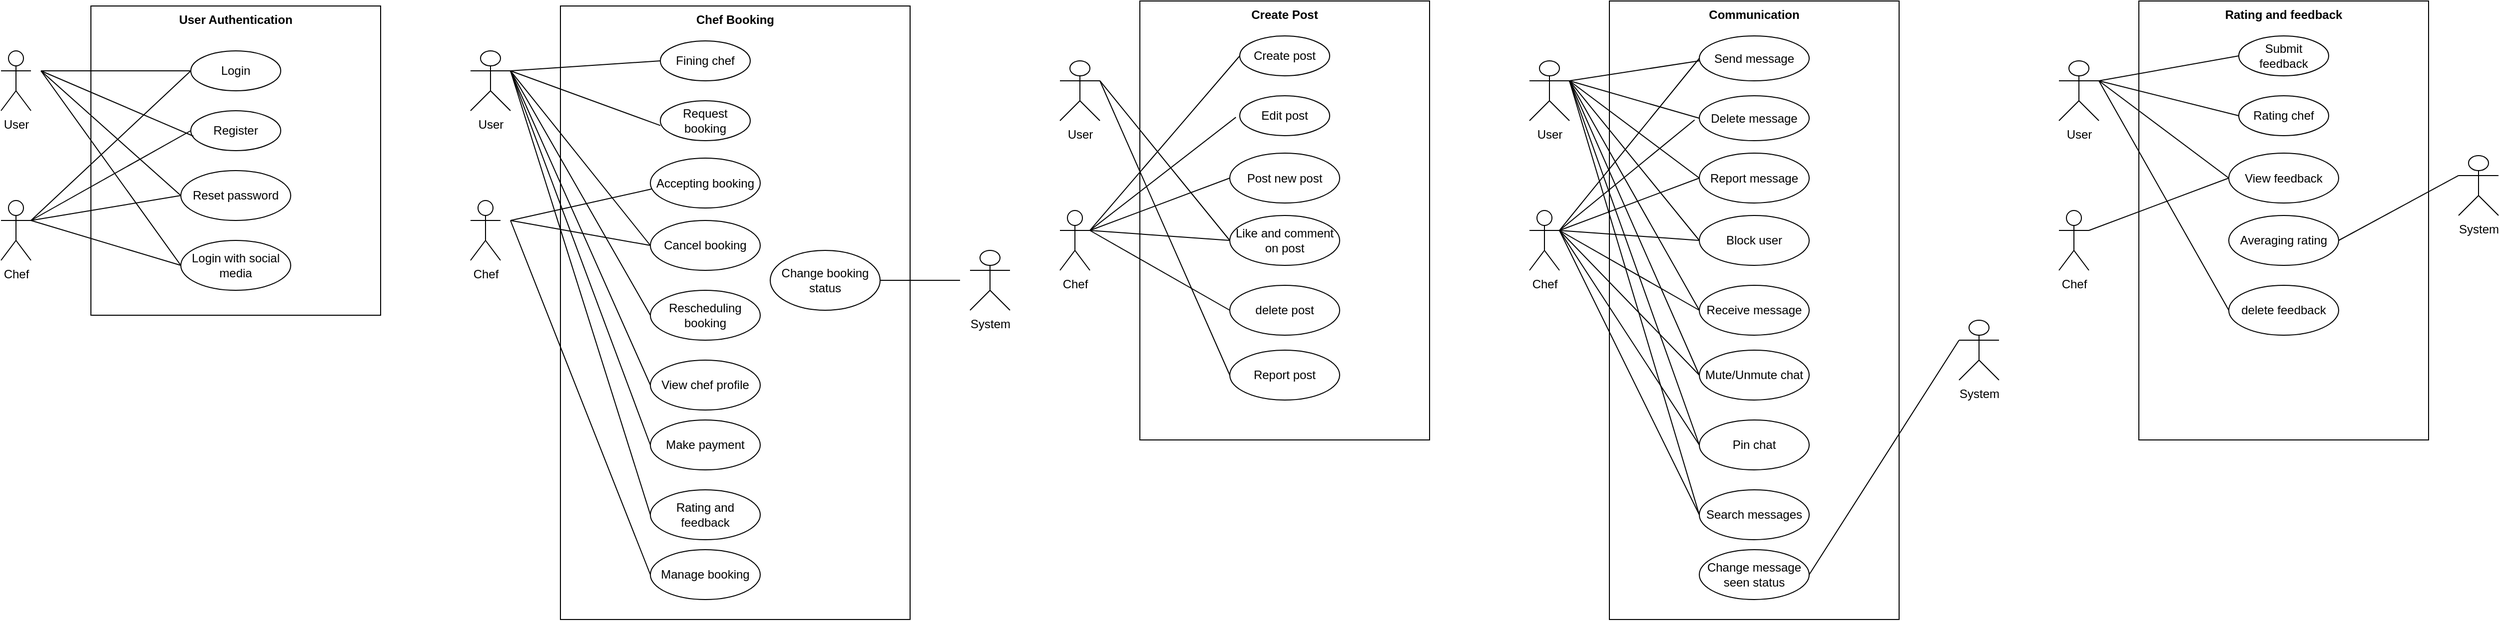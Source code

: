 <mxfile version="22.0.4" type="github">
  <diagram name="Page-1" id="X_IS5OQpGwMDQToJzZf-">
    <mxGraphModel dx="1314" dy="793" grid="1" gridSize="10" guides="1" tooltips="1" connect="1" arrows="1" fold="1" page="1" pageScale="1" pageWidth="3300" pageHeight="4681" background="#ffffff" math="0" shadow="0">
      <root>
        <mxCell id="0" />
        <mxCell id="1" parent="0" />
        <mxCell id="QWXdeelTslBIVpJSP7KH-3" value="User Authentication" style="shape=rect;html=1;verticalAlign=top;fontStyle=1;whiteSpace=wrap;align=center;" vertex="1" parent="1">
          <mxGeometry x="300" y="85" width="290" height="310" as="geometry" />
        </mxCell>
        <mxCell id="QWXdeelTslBIVpJSP7KH-2" value="Login" style="ellipse;whiteSpace=wrap;html=1;" vertex="1" parent="1">
          <mxGeometry x="400" y="130" width="90" height="40" as="geometry" />
        </mxCell>
        <mxCell id="QWXdeelTslBIVpJSP7KH-4" value="Register" style="ellipse;whiteSpace=wrap;html=1;" vertex="1" parent="1">
          <mxGeometry x="400" y="190" width="90" height="40" as="geometry" />
        </mxCell>
        <mxCell id="QWXdeelTslBIVpJSP7KH-5" value="Reset password" style="ellipse;whiteSpace=wrap;html=1;" vertex="1" parent="1">
          <mxGeometry x="390" y="250" width="110" height="50" as="geometry" />
        </mxCell>
        <mxCell id="QWXdeelTslBIVpJSP7KH-6" value="Login with social media" style="ellipse;whiteSpace=wrap;html=1;" vertex="1" parent="1">
          <mxGeometry x="390" y="320" width="110" height="50" as="geometry" />
        </mxCell>
        <mxCell id="QWXdeelTslBIVpJSP7KH-7" value="User" style="shape=umlActor;html=1;verticalLabelPosition=bottom;verticalAlign=top;align=center;" vertex="1" parent="1">
          <mxGeometry x="210" y="130" width="30" height="60" as="geometry" />
        </mxCell>
        <mxCell id="QWXdeelTslBIVpJSP7KH-8" value="Chef" style="shape=umlActor;html=1;verticalLabelPosition=bottom;verticalAlign=top;align=center;" vertex="1" parent="1">
          <mxGeometry x="210" y="280" width="30" height="60" as="geometry" />
        </mxCell>
        <mxCell id="QWXdeelTslBIVpJSP7KH-10" value="" style="edgeStyle=none;html=1;endArrow=none;verticalAlign=bottom;rounded=0;entryX=0;entryY=0.5;entryDx=0;entryDy=0;" edge="1" parent="1" target="QWXdeelTslBIVpJSP7KH-2">
          <mxGeometry width="160" relative="1" as="geometry">
            <mxPoint x="250" y="150" as="sourcePoint" />
            <mxPoint x="390" y="150" as="targetPoint" />
          </mxGeometry>
        </mxCell>
        <mxCell id="QWXdeelTslBIVpJSP7KH-11" value="" style="edgeStyle=none;html=1;endArrow=none;verticalAlign=bottom;rounded=0;entryX=0.029;entryY=0.637;entryDx=0;entryDy=0;entryPerimeter=0;" edge="1" parent="1" target="QWXdeelTslBIVpJSP7KH-4">
          <mxGeometry width="160" relative="1" as="geometry">
            <mxPoint x="250" y="150" as="sourcePoint" />
            <mxPoint x="410" y="160" as="targetPoint" />
          </mxGeometry>
        </mxCell>
        <mxCell id="QWXdeelTslBIVpJSP7KH-12" value="" style="edgeStyle=none;html=1;endArrow=none;verticalAlign=bottom;rounded=0;entryX=0;entryY=0.5;entryDx=0;entryDy=0;" edge="1" parent="1" target="QWXdeelTslBIVpJSP7KH-5">
          <mxGeometry width="160" relative="1" as="geometry">
            <mxPoint x="250" y="150" as="sourcePoint" />
            <mxPoint x="403" y="225" as="targetPoint" />
          </mxGeometry>
        </mxCell>
        <mxCell id="QWXdeelTslBIVpJSP7KH-13" value="" style="edgeStyle=none;html=1;endArrow=none;verticalAlign=bottom;rounded=0;entryX=0;entryY=0.5;entryDx=0;entryDy=0;" edge="1" parent="1" target="QWXdeelTslBIVpJSP7KH-6">
          <mxGeometry width="160" relative="1" as="geometry">
            <mxPoint x="250" y="150" as="sourcePoint" />
            <mxPoint x="400" y="285" as="targetPoint" />
          </mxGeometry>
        </mxCell>
        <mxCell id="QWXdeelTslBIVpJSP7KH-15" value="" style="edgeStyle=none;html=1;endArrow=none;verticalAlign=bottom;rounded=0;exitX=1;exitY=0.333;exitDx=0;exitDy=0;exitPerimeter=0;entryX=0;entryY=0.5;entryDx=0;entryDy=0;" edge="1" parent="1" source="QWXdeelTslBIVpJSP7KH-8" target="QWXdeelTslBIVpJSP7KH-2">
          <mxGeometry width="160" relative="1" as="geometry">
            <mxPoint x="350" y="250" as="sourcePoint" />
            <mxPoint x="510" y="250" as="targetPoint" />
          </mxGeometry>
        </mxCell>
        <mxCell id="QWXdeelTslBIVpJSP7KH-16" value="" style="edgeStyle=none;html=1;endArrow=none;verticalAlign=bottom;rounded=0;" edge="1" parent="1">
          <mxGeometry width="160" relative="1" as="geometry">
            <mxPoint x="240" y="300" as="sourcePoint" />
            <mxPoint x="400" y="210" as="targetPoint" />
          </mxGeometry>
        </mxCell>
        <mxCell id="QWXdeelTslBIVpJSP7KH-17" value="" style="edgeStyle=none;html=1;endArrow=none;verticalAlign=bottom;rounded=0;entryX=0;entryY=0.5;entryDx=0;entryDy=0;exitX=1;exitY=0.333;exitDx=0;exitDy=0;exitPerimeter=0;" edge="1" parent="1" source="QWXdeelTslBIVpJSP7KH-8" target="QWXdeelTslBIVpJSP7KH-5">
          <mxGeometry width="160" relative="1" as="geometry">
            <mxPoint x="250" y="310" as="sourcePoint" />
            <mxPoint x="410" y="220" as="targetPoint" />
          </mxGeometry>
        </mxCell>
        <mxCell id="QWXdeelTslBIVpJSP7KH-18" value="" style="edgeStyle=none;html=1;endArrow=none;verticalAlign=bottom;rounded=0;entryX=0;entryY=0.5;entryDx=0;entryDy=0;" edge="1" parent="1" target="QWXdeelTslBIVpJSP7KH-6">
          <mxGeometry width="160" relative="1" as="geometry">
            <mxPoint x="240" y="300" as="sourcePoint" />
            <mxPoint x="400" y="285" as="targetPoint" />
          </mxGeometry>
        </mxCell>
        <mxCell id="QWXdeelTslBIVpJSP7KH-19" value="Chef Booking" style="shape=rect;html=1;verticalAlign=top;fontStyle=1;whiteSpace=wrap;align=center;" vertex="1" parent="1">
          <mxGeometry x="770" y="85" width="350" height="615" as="geometry" />
        </mxCell>
        <mxCell id="QWXdeelTslBIVpJSP7KH-20" value="Fining chef" style="ellipse;whiteSpace=wrap;html=1;" vertex="1" parent="1">
          <mxGeometry x="870" y="120" width="90" height="40" as="geometry" />
        </mxCell>
        <mxCell id="QWXdeelTslBIVpJSP7KH-21" value="Request booking" style="ellipse;whiteSpace=wrap;html=1;" vertex="1" parent="1">
          <mxGeometry x="870" y="180" width="90" height="40" as="geometry" />
        </mxCell>
        <mxCell id="QWXdeelTslBIVpJSP7KH-22" value="Accepting booking" style="ellipse;whiteSpace=wrap;html=1;" vertex="1" parent="1">
          <mxGeometry x="860" y="237.5" width="110" height="50" as="geometry" />
        </mxCell>
        <mxCell id="QWXdeelTslBIVpJSP7KH-23" value="Cancel booking" style="ellipse;whiteSpace=wrap;html=1;" vertex="1" parent="1">
          <mxGeometry x="860" y="300" width="110" height="50" as="geometry" />
        </mxCell>
        <mxCell id="QWXdeelTslBIVpJSP7KH-24" value="User" style="shape=umlActor;html=1;verticalLabelPosition=bottom;verticalAlign=top;align=center;" vertex="1" parent="1">
          <mxGeometry x="680" y="130" width="40" height="60" as="geometry" />
        </mxCell>
        <mxCell id="QWXdeelTslBIVpJSP7KH-25" value="Chef" style="shape=umlActor;html=1;verticalLabelPosition=bottom;verticalAlign=top;align=center;" vertex="1" parent="1">
          <mxGeometry x="680" y="280" width="30" height="60" as="geometry" />
        </mxCell>
        <mxCell id="QWXdeelTslBIVpJSP7KH-34" value="Rescheduling booking" style="ellipse;whiteSpace=wrap;html=1;" vertex="1" parent="1">
          <mxGeometry x="860" y="370" width="110" height="50" as="geometry" />
        </mxCell>
        <mxCell id="QWXdeelTslBIVpJSP7KH-41" value="" style="edgeStyle=none;html=1;endArrow=none;verticalAlign=bottom;rounded=0;exitX=1;exitY=0.333;exitDx=0;exitDy=0;exitPerimeter=0;entryX=0;entryY=0.5;entryDx=0;entryDy=0;" edge="1" parent="1" source="QWXdeelTslBIVpJSP7KH-24" target="QWXdeelTslBIVpJSP7KH-20">
          <mxGeometry width="160" relative="1" as="geometry">
            <mxPoint x="850" y="310" as="sourcePoint" />
            <mxPoint x="1010" y="310" as="targetPoint" />
          </mxGeometry>
        </mxCell>
        <mxCell id="QWXdeelTslBIVpJSP7KH-42" value="" style="edgeStyle=none;html=1;endArrow=none;verticalAlign=bottom;rounded=0;entryX=0;entryY=0.621;entryDx=0;entryDy=0;entryPerimeter=0;" edge="1" parent="1" target="QWXdeelTslBIVpJSP7KH-21">
          <mxGeometry width="160" relative="1" as="geometry">
            <mxPoint x="720" y="150" as="sourcePoint" />
            <mxPoint x="880" y="150" as="targetPoint" />
          </mxGeometry>
        </mxCell>
        <mxCell id="QWXdeelTslBIVpJSP7KH-43" value="" style="edgeStyle=none;html=1;endArrow=none;verticalAlign=bottom;rounded=0;entryX=0;entryY=0.5;entryDx=0;entryDy=0;exitX=1;exitY=0.333;exitDx=0;exitDy=0;exitPerimeter=0;" edge="1" parent="1" source="QWXdeelTslBIVpJSP7KH-24" target="QWXdeelTslBIVpJSP7KH-23">
          <mxGeometry width="160" relative="1" as="geometry">
            <mxPoint x="730" y="160" as="sourcePoint" />
            <mxPoint x="880" y="215" as="targetPoint" />
          </mxGeometry>
        </mxCell>
        <mxCell id="QWXdeelTslBIVpJSP7KH-44" value="" style="edgeStyle=none;html=1;endArrow=none;verticalAlign=bottom;rounded=0;entryX=0;entryY=0.5;entryDx=0;entryDy=0;" edge="1" parent="1" target="QWXdeelTslBIVpJSP7KH-34">
          <mxGeometry width="160" relative="1" as="geometry">
            <mxPoint x="720" y="150" as="sourcePoint" />
            <mxPoint x="870" y="335" as="targetPoint" />
          </mxGeometry>
        </mxCell>
        <mxCell id="QWXdeelTslBIVpJSP7KH-45" value="" style="edgeStyle=none;html=1;endArrow=none;verticalAlign=bottom;rounded=0;entryX=0.01;entryY=0.621;entryDx=0;entryDy=0;entryPerimeter=0;" edge="1" parent="1" target="QWXdeelTslBIVpJSP7KH-22">
          <mxGeometry width="160" relative="1" as="geometry">
            <mxPoint x="720" y="300" as="sourcePoint" />
            <mxPoint x="1010" y="310" as="targetPoint" />
          </mxGeometry>
        </mxCell>
        <mxCell id="QWXdeelTslBIVpJSP7KH-46" value="" style="edgeStyle=none;html=1;endArrow=none;verticalAlign=bottom;rounded=0;entryX=0;entryY=0.5;entryDx=0;entryDy=0;" edge="1" parent="1" target="QWXdeelTslBIVpJSP7KH-23">
          <mxGeometry width="160" relative="1" as="geometry">
            <mxPoint x="720" y="300" as="sourcePoint" />
            <mxPoint x="871" y="279" as="targetPoint" />
          </mxGeometry>
        </mxCell>
        <mxCell id="QWXdeelTslBIVpJSP7KH-47" value="Create Post" style="shape=rect;html=1;verticalAlign=top;fontStyle=1;whiteSpace=wrap;align=center;" vertex="1" parent="1">
          <mxGeometry x="1350" y="80" width="290" height="440" as="geometry" />
        </mxCell>
        <mxCell id="QWXdeelTslBIVpJSP7KH-48" value="Create post" style="ellipse;whiteSpace=wrap;html=1;" vertex="1" parent="1">
          <mxGeometry x="1450" y="115" width="90" height="40" as="geometry" />
        </mxCell>
        <mxCell id="QWXdeelTslBIVpJSP7KH-49" value="Edit post" style="ellipse;whiteSpace=wrap;html=1;" vertex="1" parent="1">
          <mxGeometry x="1450" y="175" width="90" height="40" as="geometry" />
        </mxCell>
        <mxCell id="QWXdeelTslBIVpJSP7KH-50" value="Post new post" style="ellipse;whiteSpace=wrap;html=1;" vertex="1" parent="1">
          <mxGeometry x="1440" y="232.5" width="110" height="50" as="geometry" />
        </mxCell>
        <mxCell id="QWXdeelTslBIVpJSP7KH-51" value="Like and comment on post" style="ellipse;whiteSpace=wrap;html=1;" vertex="1" parent="1">
          <mxGeometry x="1440" y="295" width="110" height="50" as="geometry" />
        </mxCell>
        <mxCell id="QWXdeelTslBIVpJSP7KH-54" value="delete post" style="ellipse;whiteSpace=wrap;html=1;" vertex="1" parent="1">
          <mxGeometry x="1440" y="365" width="110" height="50" as="geometry" />
        </mxCell>
        <mxCell id="QWXdeelTslBIVpJSP7KH-62" value="View chef profile" style="ellipse;whiteSpace=wrap;html=1;" vertex="1" parent="1">
          <mxGeometry x="860" y="440" width="110" height="50" as="geometry" />
        </mxCell>
        <mxCell id="QWXdeelTslBIVpJSP7KH-63" value="Make payment" style="ellipse;whiteSpace=wrap;html=1;" vertex="1" parent="1">
          <mxGeometry x="860" y="500" width="110" height="50" as="geometry" />
        </mxCell>
        <mxCell id="QWXdeelTslBIVpJSP7KH-64" value="Rating and feedback" style="ellipse;whiteSpace=wrap;html=1;" vertex="1" parent="1">
          <mxGeometry x="860" y="570" width="110" height="50" as="geometry" />
        </mxCell>
        <mxCell id="QWXdeelTslBIVpJSP7KH-65" value="" style="edgeStyle=none;html=1;endArrow=none;verticalAlign=bottom;rounded=0;entryX=0;entryY=0.5;entryDx=0;entryDy=0;" edge="1" parent="1" target="QWXdeelTslBIVpJSP7KH-62">
          <mxGeometry width="160" relative="1" as="geometry">
            <mxPoint x="720" y="150" as="sourcePoint" />
            <mxPoint x="870" y="405" as="targetPoint" />
          </mxGeometry>
        </mxCell>
        <mxCell id="QWXdeelTslBIVpJSP7KH-66" value="" style="edgeStyle=none;html=1;endArrow=none;verticalAlign=bottom;rounded=0;entryX=0;entryY=0.5;entryDx=0;entryDy=0;" edge="1" parent="1" target="QWXdeelTslBIVpJSP7KH-63">
          <mxGeometry width="160" relative="1" as="geometry">
            <mxPoint x="720" y="150" as="sourcePoint" />
            <mxPoint x="870" y="475" as="targetPoint" />
          </mxGeometry>
        </mxCell>
        <mxCell id="QWXdeelTslBIVpJSP7KH-67" value="" style="edgeStyle=none;html=1;endArrow=none;verticalAlign=bottom;rounded=0;entryX=0;entryY=0.5;entryDx=0;entryDy=0;" edge="1" parent="1" target="QWXdeelTslBIVpJSP7KH-64">
          <mxGeometry width="160" relative="1" as="geometry">
            <mxPoint x="720" y="150" as="sourcePoint" />
            <mxPoint x="870" y="535" as="targetPoint" />
          </mxGeometry>
        </mxCell>
        <mxCell id="QWXdeelTslBIVpJSP7KH-68" value="Manage booking" style="ellipse;whiteSpace=wrap;html=1;" vertex="1" parent="1">
          <mxGeometry x="860" y="630" width="110" height="50" as="geometry" />
        </mxCell>
        <mxCell id="QWXdeelTslBIVpJSP7KH-69" value="" style="edgeStyle=none;html=1;endArrow=none;verticalAlign=bottom;rounded=0;entryX=0;entryY=0.5;entryDx=0;entryDy=0;" edge="1" parent="1" target="QWXdeelTslBIVpJSP7KH-68">
          <mxGeometry width="160" relative="1" as="geometry">
            <mxPoint x="720" y="300" as="sourcePoint" />
            <mxPoint x="870" y="335" as="targetPoint" />
          </mxGeometry>
        </mxCell>
        <mxCell id="QWXdeelTslBIVpJSP7KH-72" value="Change booking status" style="ellipse;whiteSpace=wrap;html=1;" vertex="1" parent="1">
          <mxGeometry x="980" y="330" width="110" height="60" as="geometry" />
        </mxCell>
        <mxCell id="QWXdeelTslBIVpJSP7KH-73" value="System" style="shape=umlActor;html=1;verticalLabelPosition=bottom;verticalAlign=top;align=center;" vertex="1" parent="1">
          <mxGeometry x="1180" y="330" width="40" height="60" as="geometry" />
        </mxCell>
        <mxCell id="QWXdeelTslBIVpJSP7KH-75" value="" style="edgeStyle=none;html=1;endArrow=none;verticalAlign=bottom;rounded=0;exitX=1;exitY=0.5;exitDx=0;exitDy=0;" edge="1" parent="1" source="QWXdeelTslBIVpJSP7KH-72">
          <mxGeometry width="160" relative="1" as="geometry">
            <mxPoint x="1060" y="480" as="sourcePoint" />
            <mxPoint x="1170" y="360" as="targetPoint" />
          </mxGeometry>
        </mxCell>
        <mxCell id="QWXdeelTslBIVpJSP7KH-78" value="User" style="shape=umlActor;html=1;verticalLabelPosition=bottom;verticalAlign=top;align=center;" vertex="1" parent="1">
          <mxGeometry x="1270" y="140" width="40" height="60" as="geometry" />
        </mxCell>
        <mxCell id="QWXdeelTslBIVpJSP7KH-79" value="Chef" style="shape=umlActor;html=1;verticalLabelPosition=bottom;verticalAlign=top;align=center;" vertex="1" parent="1">
          <mxGeometry x="1270" y="290" width="30" height="60" as="geometry" />
        </mxCell>
        <mxCell id="QWXdeelTslBIVpJSP7KH-80" value="" style="edgeStyle=none;html=1;endArrow=none;verticalAlign=bottom;rounded=0;exitX=1;exitY=0.333;exitDx=0;exitDy=0;exitPerimeter=0;entryX=0;entryY=0.5;entryDx=0;entryDy=0;" edge="1" parent="1" source="QWXdeelTslBIVpJSP7KH-79" target="QWXdeelTslBIVpJSP7KH-48">
          <mxGeometry width="160" relative="1" as="geometry">
            <mxPoint x="1330" y="310" as="sourcePoint" />
            <mxPoint x="1490" y="310" as="targetPoint" />
          </mxGeometry>
        </mxCell>
        <mxCell id="QWXdeelTslBIVpJSP7KH-81" value="" style="edgeStyle=none;html=1;endArrow=none;verticalAlign=bottom;rounded=0;exitX=1;exitY=0.333;exitDx=0;exitDy=0;exitPerimeter=0;entryX=-0.043;entryY=0.539;entryDx=0;entryDy=0;entryPerimeter=0;" edge="1" parent="1" source="QWXdeelTslBIVpJSP7KH-79" target="QWXdeelTslBIVpJSP7KH-49">
          <mxGeometry width="160" relative="1" as="geometry">
            <mxPoint x="1310" y="320" as="sourcePoint" />
            <mxPoint x="1460" y="145" as="targetPoint" />
          </mxGeometry>
        </mxCell>
        <mxCell id="QWXdeelTslBIVpJSP7KH-82" value="" style="edgeStyle=none;html=1;endArrow=none;verticalAlign=bottom;rounded=0;exitX=1;exitY=0.333;exitDx=0;exitDy=0;exitPerimeter=0;entryX=0;entryY=0.5;entryDx=0;entryDy=0;" edge="1" parent="1" source="QWXdeelTslBIVpJSP7KH-79" target="QWXdeelTslBIVpJSP7KH-50">
          <mxGeometry width="160" relative="1" as="geometry">
            <mxPoint x="1320" y="330" as="sourcePoint" />
            <mxPoint x="1456" y="207" as="targetPoint" />
          </mxGeometry>
        </mxCell>
        <mxCell id="QWXdeelTslBIVpJSP7KH-83" value="" style="edgeStyle=none;html=1;endArrow=none;verticalAlign=bottom;rounded=0;exitX=1;exitY=0.333;exitDx=0;exitDy=0;exitPerimeter=0;entryX=0;entryY=0.5;entryDx=0;entryDy=0;" edge="1" parent="1" source="QWXdeelTslBIVpJSP7KH-79" target="QWXdeelTslBIVpJSP7KH-51">
          <mxGeometry width="160" relative="1" as="geometry">
            <mxPoint x="1330" y="340" as="sourcePoint" />
            <mxPoint x="1450" y="268" as="targetPoint" />
          </mxGeometry>
        </mxCell>
        <mxCell id="QWXdeelTslBIVpJSP7KH-84" value="" style="edgeStyle=none;html=1;endArrow=none;verticalAlign=bottom;rounded=0;entryX=0;entryY=0.5;entryDx=0;entryDy=0;" edge="1" parent="1" target="QWXdeelTslBIVpJSP7KH-54">
          <mxGeometry width="160" relative="1" as="geometry">
            <mxPoint x="1300" y="310" as="sourcePoint" />
            <mxPoint x="1450" y="330" as="targetPoint" />
          </mxGeometry>
        </mxCell>
        <mxCell id="QWXdeelTslBIVpJSP7KH-85" value="Report post" style="ellipse;whiteSpace=wrap;html=1;" vertex="1" parent="1">
          <mxGeometry x="1440" y="430" width="110" height="50" as="geometry" />
        </mxCell>
        <mxCell id="QWXdeelTslBIVpJSP7KH-86" value="" style="edgeStyle=none;html=1;endArrow=none;verticalAlign=bottom;rounded=0;exitX=1;exitY=0.333;exitDx=0;exitDy=0;exitPerimeter=0;" edge="1" parent="1" source="QWXdeelTslBIVpJSP7KH-78">
          <mxGeometry width="160" relative="1" as="geometry">
            <mxPoint x="1330" y="360" as="sourcePoint" />
            <mxPoint x="1440" y="320" as="targetPoint" />
          </mxGeometry>
        </mxCell>
        <mxCell id="QWXdeelTslBIVpJSP7KH-87" value="" style="edgeStyle=none;html=1;endArrow=none;verticalAlign=bottom;rounded=0;entryX=0;entryY=0.5;entryDx=0;entryDy=0;" edge="1" parent="1" target="QWXdeelTslBIVpJSP7KH-85">
          <mxGeometry width="160" relative="1" as="geometry">
            <mxPoint x="1310" y="160" as="sourcePoint" />
            <mxPoint x="1450" y="330" as="targetPoint" />
          </mxGeometry>
        </mxCell>
        <mxCell id="QWXdeelTslBIVpJSP7KH-88" value="Communication" style="shape=rect;html=1;verticalAlign=top;fontStyle=1;whiteSpace=wrap;align=center;" vertex="1" parent="1">
          <mxGeometry x="1820" y="80" width="290" height="620" as="geometry" />
        </mxCell>
        <mxCell id="QWXdeelTslBIVpJSP7KH-89" value="Send message" style="ellipse;whiteSpace=wrap;html=1;" vertex="1" parent="1">
          <mxGeometry x="1910" y="115" width="110" height="45" as="geometry" />
        </mxCell>
        <mxCell id="QWXdeelTslBIVpJSP7KH-90" value="Delete message" style="ellipse;whiteSpace=wrap;html=1;" vertex="1" parent="1">
          <mxGeometry x="1910" y="175" width="110" height="45" as="geometry" />
        </mxCell>
        <mxCell id="QWXdeelTslBIVpJSP7KH-91" value="Report message" style="ellipse;whiteSpace=wrap;html=1;" vertex="1" parent="1">
          <mxGeometry x="1910" y="232.5" width="110" height="50" as="geometry" />
        </mxCell>
        <mxCell id="QWXdeelTslBIVpJSP7KH-92" value="Block user" style="ellipse;whiteSpace=wrap;html=1;" vertex="1" parent="1">
          <mxGeometry x="1910" y="295" width="110" height="50" as="geometry" />
        </mxCell>
        <mxCell id="QWXdeelTslBIVpJSP7KH-93" value="Receive message" style="ellipse;whiteSpace=wrap;html=1;" vertex="1" parent="1">
          <mxGeometry x="1910" y="365" width="110" height="50" as="geometry" />
        </mxCell>
        <mxCell id="QWXdeelTslBIVpJSP7KH-94" value="User" style="shape=umlActor;html=1;verticalLabelPosition=bottom;verticalAlign=top;align=center;" vertex="1" parent="1">
          <mxGeometry x="1740" y="140" width="40" height="60" as="geometry" />
        </mxCell>
        <mxCell id="QWXdeelTslBIVpJSP7KH-95" value="Chef" style="shape=umlActor;html=1;verticalLabelPosition=bottom;verticalAlign=top;align=center;" vertex="1" parent="1">
          <mxGeometry x="1740" y="290" width="30" height="60" as="geometry" />
        </mxCell>
        <mxCell id="QWXdeelTslBIVpJSP7KH-96" value="" style="edgeStyle=none;html=1;endArrow=none;verticalAlign=bottom;rounded=0;exitX=1;exitY=0.333;exitDx=0;exitDy=0;exitPerimeter=0;entryX=0;entryY=0.5;entryDx=0;entryDy=0;" edge="1" parent="1" source="QWXdeelTslBIVpJSP7KH-95" target="QWXdeelTslBIVpJSP7KH-89">
          <mxGeometry width="160" relative="1" as="geometry">
            <mxPoint x="1800" y="310" as="sourcePoint" />
            <mxPoint x="1960" y="310" as="targetPoint" />
          </mxGeometry>
        </mxCell>
        <mxCell id="QWXdeelTslBIVpJSP7KH-97" value="" style="edgeStyle=none;html=1;endArrow=none;verticalAlign=bottom;rounded=0;exitX=1;exitY=0.333;exitDx=0;exitDy=0;exitPerimeter=0;entryX=-0.043;entryY=0.539;entryDx=0;entryDy=0;entryPerimeter=0;" edge="1" parent="1" source="QWXdeelTslBIVpJSP7KH-95" target="QWXdeelTslBIVpJSP7KH-90">
          <mxGeometry width="160" relative="1" as="geometry">
            <mxPoint x="1780" y="320" as="sourcePoint" />
            <mxPoint x="1930" y="145" as="targetPoint" />
          </mxGeometry>
        </mxCell>
        <mxCell id="QWXdeelTslBIVpJSP7KH-98" value="" style="edgeStyle=none;html=1;endArrow=none;verticalAlign=bottom;rounded=0;exitX=1;exitY=0.333;exitDx=0;exitDy=0;exitPerimeter=0;entryX=0;entryY=0.5;entryDx=0;entryDy=0;" edge="1" parent="1" source="QWXdeelTslBIVpJSP7KH-95" target="QWXdeelTslBIVpJSP7KH-91">
          <mxGeometry width="160" relative="1" as="geometry">
            <mxPoint x="1790" y="330" as="sourcePoint" />
            <mxPoint x="1926" y="207" as="targetPoint" />
          </mxGeometry>
        </mxCell>
        <mxCell id="QWXdeelTslBIVpJSP7KH-99" value="" style="edgeStyle=none;html=1;endArrow=none;verticalAlign=bottom;rounded=0;exitX=1;exitY=0.333;exitDx=0;exitDy=0;exitPerimeter=0;entryX=0;entryY=0.5;entryDx=0;entryDy=0;" edge="1" parent="1" source="QWXdeelTslBIVpJSP7KH-95" target="QWXdeelTslBIVpJSP7KH-92">
          <mxGeometry width="160" relative="1" as="geometry">
            <mxPoint x="1800" y="340" as="sourcePoint" />
            <mxPoint x="1920" y="268" as="targetPoint" />
          </mxGeometry>
        </mxCell>
        <mxCell id="QWXdeelTslBIVpJSP7KH-100" value="" style="edgeStyle=none;html=1;endArrow=none;verticalAlign=bottom;rounded=0;entryX=0;entryY=0.5;entryDx=0;entryDy=0;" edge="1" parent="1" target="QWXdeelTslBIVpJSP7KH-93">
          <mxGeometry width="160" relative="1" as="geometry">
            <mxPoint x="1770" y="310" as="sourcePoint" />
            <mxPoint x="1920" y="330" as="targetPoint" />
          </mxGeometry>
        </mxCell>
        <mxCell id="QWXdeelTslBIVpJSP7KH-101" value="Mute/Unmute chat" style="ellipse;whiteSpace=wrap;html=1;" vertex="1" parent="1">
          <mxGeometry x="1910" y="430" width="110" height="50" as="geometry" />
        </mxCell>
        <mxCell id="QWXdeelTslBIVpJSP7KH-102" value="" style="edgeStyle=none;html=1;endArrow=none;verticalAlign=bottom;rounded=0;exitX=1;exitY=0.333;exitDx=0;exitDy=0;exitPerimeter=0;" edge="1" parent="1" source="QWXdeelTslBIVpJSP7KH-94">
          <mxGeometry width="160" relative="1" as="geometry">
            <mxPoint x="1800" y="360" as="sourcePoint" />
            <mxPoint x="1910" y="320" as="targetPoint" />
          </mxGeometry>
        </mxCell>
        <mxCell id="QWXdeelTslBIVpJSP7KH-103" value="" style="edgeStyle=none;html=1;endArrow=none;verticalAlign=bottom;rounded=0;entryX=0;entryY=0.5;entryDx=0;entryDy=0;" edge="1" parent="1" target="QWXdeelTslBIVpJSP7KH-101">
          <mxGeometry width="160" relative="1" as="geometry">
            <mxPoint x="1780" y="160" as="sourcePoint" />
            <mxPoint x="1920" y="330" as="targetPoint" />
          </mxGeometry>
        </mxCell>
        <mxCell id="QWXdeelTslBIVpJSP7KH-105" value="Pin chat" style="ellipse;whiteSpace=wrap;html=1;" vertex="1" parent="1">
          <mxGeometry x="1910" y="500" width="110" height="50" as="geometry" />
        </mxCell>
        <mxCell id="QWXdeelTslBIVpJSP7KH-106" value="Search messages" style="ellipse;whiteSpace=wrap;html=1;" vertex="1" parent="1">
          <mxGeometry x="1910" y="570" width="110" height="50" as="geometry" />
        </mxCell>
        <mxCell id="QWXdeelTslBIVpJSP7KH-107" value="" style="edgeStyle=none;html=1;endArrow=none;verticalAlign=bottom;rounded=0;exitX=1;exitY=0.333;exitDx=0;exitDy=0;exitPerimeter=0;" edge="1" parent="1" source="QWXdeelTslBIVpJSP7KH-94">
          <mxGeometry width="160" relative="1" as="geometry">
            <mxPoint x="1710" y="114.05" as="sourcePoint" />
            <mxPoint x="1910" y="140" as="targetPoint" />
          </mxGeometry>
        </mxCell>
        <mxCell id="QWXdeelTslBIVpJSP7KH-108" value="" style="edgeStyle=none;html=1;endArrow=none;verticalAlign=bottom;rounded=0;exitX=1;exitY=0.333;exitDx=0;exitDy=0;exitPerimeter=0;entryX=0;entryY=0.5;entryDx=0;entryDy=0;" edge="1" parent="1" source="QWXdeelTslBIVpJSP7KH-94" target="QWXdeelTslBIVpJSP7KH-90">
          <mxGeometry width="160" relative="1" as="geometry">
            <mxPoint x="1790" y="170" as="sourcePoint" />
            <mxPoint x="1920" y="150" as="targetPoint" />
          </mxGeometry>
        </mxCell>
        <mxCell id="QWXdeelTslBIVpJSP7KH-109" value="" style="edgeStyle=none;html=1;endArrow=none;verticalAlign=bottom;rounded=0;entryX=0;entryY=0.5;entryDx=0;entryDy=0;" edge="1" parent="1" target="QWXdeelTslBIVpJSP7KH-91">
          <mxGeometry width="160" relative="1" as="geometry">
            <mxPoint x="1780" y="160" as="sourcePoint" />
            <mxPoint x="1920" y="208" as="targetPoint" />
          </mxGeometry>
        </mxCell>
        <mxCell id="QWXdeelTslBIVpJSP7KH-110" value="" style="edgeStyle=none;html=1;endArrow=none;verticalAlign=bottom;rounded=0;entryX=0;entryY=0.5;entryDx=0;entryDy=0;" edge="1" parent="1" target="QWXdeelTslBIVpJSP7KH-93">
          <mxGeometry width="160" relative="1" as="geometry">
            <mxPoint x="1780" y="160" as="sourcePoint" />
            <mxPoint x="1920" y="268" as="targetPoint" />
          </mxGeometry>
        </mxCell>
        <mxCell id="QWXdeelTslBIVpJSP7KH-111" value="" style="edgeStyle=none;html=1;endArrow=none;verticalAlign=bottom;rounded=0;entryX=0;entryY=0.5;entryDx=0;entryDy=0;" edge="1" parent="1" target="QWXdeelTslBIVpJSP7KH-105">
          <mxGeometry width="160" relative="1" as="geometry">
            <mxPoint x="1780" y="160" as="sourcePoint" />
            <mxPoint x="1920" y="465" as="targetPoint" />
          </mxGeometry>
        </mxCell>
        <mxCell id="QWXdeelTslBIVpJSP7KH-112" value="" style="edgeStyle=none;html=1;endArrow=none;verticalAlign=bottom;rounded=0;entryX=0;entryY=0.5;entryDx=0;entryDy=0;" edge="1" parent="1" target="QWXdeelTslBIVpJSP7KH-106">
          <mxGeometry width="160" relative="1" as="geometry">
            <mxPoint x="1780" y="160" as="sourcePoint" />
            <mxPoint x="1920" y="535" as="targetPoint" />
          </mxGeometry>
        </mxCell>
        <mxCell id="QWXdeelTslBIVpJSP7KH-113" value="" style="edgeStyle=none;html=1;endArrow=none;verticalAlign=bottom;rounded=0;entryX=0;entryY=0.5;entryDx=0;entryDy=0;" edge="1" parent="1" target="QWXdeelTslBIVpJSP7KH-101">
          <mxGeometry width="160" relative="1" as="geometry">
            <mxPoint x="1770" y="310" as="sourcePoint" />
            <mxPoint x="1920" y="400" as="targetPoint" />
          </mxGeometry>
        </mxCell>
        <mxCell id="QWXdeelTslBIVpJSP7KH-114" value="" style="edgeStyle=none;html=1;endArrow=none;verticalAlign=bottom;rounded=0;entryX=0;entryY=0.5;entryDx=0;entryDy=0;" edge="1" parent="1" target="QWXdeelTslBIVpJSP7KH-105">
          <mxGeometry width="160" relative="1" as="geometry">
            <mxPoint x="1770" y="310" as="sourcePoint" />
            <mxPoint x="1920" y="465" as="targetPoint" />
          </mxGeometry>
        </mxCell>
        <mxCell id="QWXdeelTslBIVpJSP7KH-115" value="" style="edgeStyle=none;html=1;endArrow=none;verticalAlign=bottom;rounded=0;entryX=0;entryY=0.5;entryDx=0;entryDy=0;" edge="1" parent="1" target="QWXdeelTslBIVpJSP7KH-106">
          <mxGeometry width="160" relative="1" as="geometry">
            <mxPoint x="1770" y="310" as="sourcePoint" />
            <mxPoint x="1920" y="535" as="targetPoint" />
          </mxGeometry>
        </mxCell>
        <mxCell id="QWXdeelTslBIVpJSP7KH-116" value="Change message seen status" style="ellipse;whiteSpace=wrap;html=1;" vertex="1" parent="1">
          <mxGeometry x="1910" y="630" width="110" height="50" as="geometry" />
        </mxCell>
        <mxCell id="QWXdeelTslBIVpJSP7KH-118" value="System" style="shape=umlActor;html=1;verticalLabelPosition=bottom;verticalAlign=top;align=center;" vertex="1" parent="1">
          <mxGeometry x="2170" y="400" width="40" height="60" as="geometry" />
        </mxCell>
        <mxCell id="QWXdeelTslBIVpJSP7KH-120" value="" style="edgeStyle=none;html=1;endArrow=none;verticalAlign=bottom;rounded=0;exitX=1;exitY=0.5;exitDx=0;exitDy=0;entryX=0;entryY=0.333;entryDx=0;entryDy=0;entryPerimeter=0;" edge="1" parent="1" source="QWXdeelTslBIVpJSP7KH-116" target="QWXdeelTslBIVpJSP7KH-118">
          <mxGeometry width="160" relative="1" as="geometry">
            <mxPoint x="1880" y="480" as="sourcePoint" />
            <mxPoint x="2040" y="480" as="targetPoint" />
          </mxGeometry>
        </mxCell>
        <mxCell id="QWXdeelTslBIVpJSP7KH-121" value="Rating and feedback" style="shape=rect;html=1;verticalAlign=top;fontStyle=1;whiteSpace=wrap;align=center;" vertex="1" parent="1">
          <mxGeometry x="2350" y="80" width="290" height="440" as="geometry" />
        </mxCell>
        <mxCell id="QWXdeelTslBIVpJSP7KH-122" value="Submit feedback" style="ellipse;whiteSpace=wrap;html=1;" vertex="1" parent="1">
          <mxGeometry x="2450" y="115" width="90" height="40" as="geometry" />
        </mxCell>
        <mxCell id="QWXdeelTslBIVpJSP7KH-123" value="Rating chef" style="ellipse;whiteSpace=wrap;html=1;" vertex="1" parent="1">
          <mxGeometry x="2450" y="175" width="90" height="40" as="geometry" />
        </mxCell>
        <mxCell id="QWXdeelTslBIVpJSP7KH-124" value="View feedback" style="ellipse;whiteSpace=wrap;html=1;" vertex="1" parent="1">
          <mxGeometry x="2440" y="232.5" width="110" height="50" as="geometry" />
        </mxCell>
        <mxCell id="QWXdeelTslBIVpJSP7KH-125" value="Averaging rating" style="ellipse;whiteSpace=wrap;html=1;" vertex="1" parent="1">
          <mxGeometry x="2440" y="295" width="110" height="50" as="geometry" />
        </mxCell>
        <mxCell id="QWXdeelTslBIVpJSP7KH-126" value="delete feedback" style="ellipse;whiteSpace=wrap;html=1;" vertex="1" parent="1">
          <mxGeometry x="2440" y="365" width="110" height="50" as="geometry" />
        </mxCell>
        <mxCell id="QWXdeelTslBIVpJSP7KH-127" value="User" style="shape=umlActor;html=1;verticalLabelPosition=bottom;verticalAlign=top;align=center;" vertex="1" parent="1">
          <mxGeometry x="2270" y="140" width="40" height="60" as="geometry" />
        </mxCell>
        <mxCell id="QWXdeelTslBIVpJSP7KH-128" value="Chef" style="shape=umlActor;html=1;verticalLabelPosition=bottom;verticalAlign=top;align=center;" vertex="1" parent="1">
          <mxGeometry x="2270" y="290" width="30" height="60" as="geometry" />
        </mxCell>
        <mxCell id="QWXdeelTslBIVpJSP7KH-131" value="" style="edgeStyle=none;html=1;endArrow=none;verticalAlign=bottom;rounded=0;exitX=1;exitY=0.333;exitDx=0;exitDy=0;exitPerimeter=0;entryX=0;entryY=0.5;entryDx=0;entryDy=0;" edge="1" parent="1" source="QWXdeelTslBIVpJSP7KH-128" target="QWXdeelTslBIVpJSP7KH-124">
          <mxGeometry width="160" relative="1" as="geometry">
            <mxPoint x="2320" y="330" as="sourcePoint" />
            <mxPoint x="2456" y="207" as="targetPoint" />
          </mxGeometry>
        </mxCell>
        <mxCell id="QWXdeelTslBIVpJSP7KH-137" value="" style="edgeStyle=none;html=1;endArrow=none;verticalAlign=bottom;rounded=0;exitX=1;exitY=0.333;exitDx=0;exitDy=0;exitPerimeter=0;entryX=0;entryY=0.5;entryDx=0;entryDy=0;" edge="1" parent="1" source="QWXdeelTslBIVpJSP7KH-127" target="QWXdeelTslBIVpJSP7KH-122">
          <mxGeometry width="160" relative="1" as="geometry">
            <mxPoint x="2310" y="320" as="sourcePoint" />
            <mxPoint x="2450" y="268" as="targetPoint" />
          </mxGeometry>
        </mxCell>
        <mxCell id="QWXdeelTslBIVpJSP7KH-138" value="" style="edgeStyle=none;html=1;endArrow=none;verticalAlign=bottom;rounded=0;entryX=0;entryY=0.5;entryDx=0;entryDy=0;" edge="1" parent="1" target="QWXdeelTslBIVpJSP7KH-123">
          <mxGeometry width="160" relative="1" as="geometry">
            <mxPoint x="2310" y="160" as="sourcePoint" />
            <mxPoint x="2460" y="145" as="targetPoint" />
          </mxGeometry>
        </mxCell>
        <mxCell id="QWXdeelTslBIVpJSP7KH-139" value="" style="edgeStyle=none;html=1;endArrow=none;verticalAlign=bottom;rounded=0;entryX=0;entryY=0.5;entryDx=0;entryDy=0;" edge="1" parent="1" target="QWXdeelTslBIVpJSP7KH-124">
          <mxGeometry width="160" relative="1" as="geometry">
            <mxPoint x="2310" y="160" as="sourcePoint" />
            <mxPoint x="2460" y="205" as="targetPoint" />
          </mxGeometry>
        </mxCell>
        <mxCell id="QWXdeelTslBIVpJSP7KH-140" value="" style="edgeStyle=none;html=1;endArrow=none;verticalAlign=bottom;rounded=0;entryX=0;entryY=0.5;entryDx=0;entryDy=0;" edge="1" parent="1" target="QWXdeelTslBIVpJSP7KH-126">
          <mxGeometry width="160" relative="1" as="geometry">
            <mxPoint x="2310" y="160" as="sourcePoint" />
            <mxPoint x="2450" y="268" as="targetPoint" />
          </mxGeometry>
        </mxCell>
        <mxCell id="QWXdeelTslBIVpJSP7KH-141" value="System" style="shape=umlActor;html=1;verticalLabelPosition=bottom;verticalAlign=top;align=center;" vertex="1" parent="1">
          <mxGeometry x="2670" y="235" width="40" height="60" as="geometry" />
        </mxCell>
        <mxCell id="QWXdeelTslBIVpJSP7KH-142" value="" style="edgeStyle=none;html=1;endArrow=none;verticalAlign=bottom;rounded=0;entryX=0;entryY=0.333;entryDx=0;entryDy=0;entryPerimeter=0;exitX=1;exitY=0.5;exitDx=0;exitDy=0;" edge="1" parent="1" source="QWXdeelTslBIVpJSP7KH-125" target="QWXdeelTslBIVpJSP7KH-141">
          <mxGeometry width="160" relative="1" as="geometry">
            <mxPoint x="2310" y="320" as="sourcePoint" />
            <mxPoint x="2450" y="268" as="targetPoint" />
          </mxGeometry>
        </mxCell>
      </root>
    </mxGraphModel>
  </diagram>
</mxfile>
